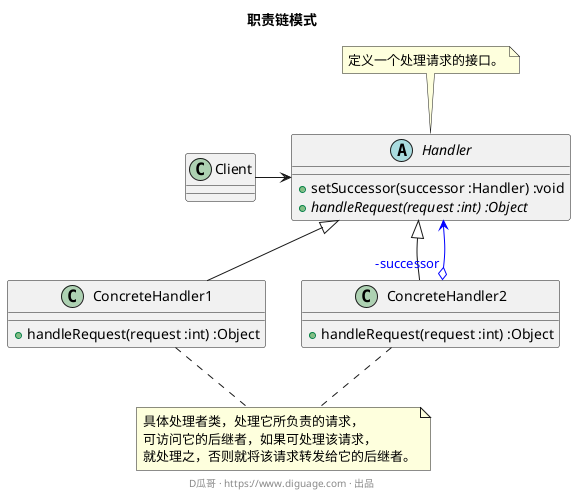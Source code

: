 @startuml
title "**职责链模式**"

class Client {
}

abstract class Handler {
  + setSuccessor(successor :Handler) :void
  + {abstract} handleRequest(request :int) :Object
}
note top: 定义一个处理请求的接口。

class ConcreteHandler1 {
  + handleRequest(request :int) :Object
}

class ConcreteHandler2 {
  + handleRequest(request :int) :Object
}

note "具体处理者类，处理它所负责的请求，\n可访问它的后继者，如果可处理该请求，\n就处理之，否则就将该请求转发给它的后继者。" as chn

ConcreteHandler1 .. chn
ConcreteHandler2 .. chn

Client -right-> Handler

Handler <|-- ConcreteHandler1
Handler <|-- ConcreteHandler2

ConcreteHandler2 "-successor" o--> Handler #blue;text:blue

footer D瓜哥 · https://www.diguage.com · 出品
@enduml
